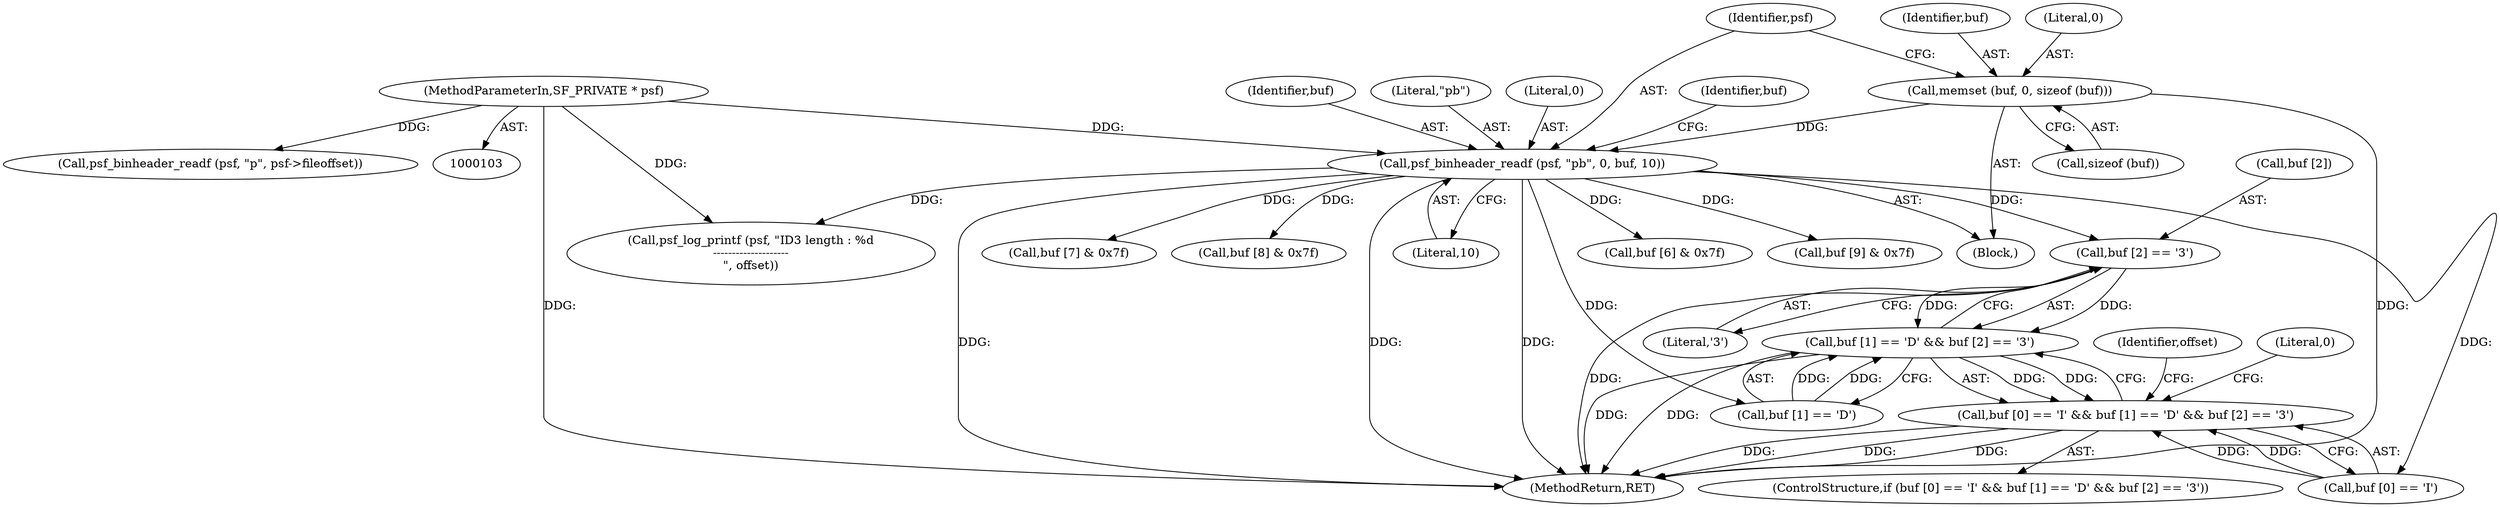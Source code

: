 digraph "0_libsndfile_f457b7b5ecfe91697ed01cfc825772c4d8de1236@array" {
"1000131" [label="(Call,buf [2] == '3')"];
"1000112" [label="(Call,psf_binheader_readf (psf, \"pb\", 0, buf, 10))"];
"1000104" [label="(MethodParameterIn,SF_PRIVATE * psf)"];
"1000107" [label="(Call,memset (buf, 0, sizeof (buf)))"];
"1000125" [label="(Call,buf [1] == 'D' && buf [2] == '3')"];
"1000119" [label="(Call,buf [0] == 'I' && buf [1] == 'D' && buf [2] == '3')"];
"1000140" [label="(Call,buf [6] & 0x7f)"];
"1000112" [label="(Call,psf_binheader_readf (psf, \"pb\", 0, buf, 10))"];
"1000122" [label="(Identifier,buf)"];
"1000139" [label="(Identifier,offset)"];
"1000113" [label="(Identifier,psf)"];
"1000116" [label="(Identifier,buf)"];
"1000114" [label="(Literal,\"pb\")"];
"1000126" [label="(Call,buf [1] == 'D')"];
"1000214" [label="(MethodReturn,RET)"];
"1000118" [label="(ControlStructure,if (buf [0] == 'I' && buf [1] == 'D' && buf [2] == '3'))"];
"1000125" [label="(Call,buf [1] == 'D' && buf [2] == '3')"];
"1000173" [label="(Call,buf [9] & 0x7f)"];
"1000213" [label="(Literal,0)"];
"1000107" [label="(Call,memset (buf, 0, sizeof (buf)))"];
"1000108" [label="(Identifier,buf)"];
"1000151" [label="(Call,buf [7] & 0x7f)"];
"1000109" [label="(Literal,0)"];
"1000110" [label="(Call,sizeof (buf))"];
"1000131" [label="(Call,buf [2] == '3')"];
"1000178" [label="(Call,psf_log_printf (psf, \"ID3 length : %d\n--------------------\n\", offset))"];
"1000115" [label="(Literal,0)"];
"1000162" [label="(Call,buf [8] & 0x7f)"];
"1000105" [label="(Block,)"];
"1000204" [label="(Call,psf_binheader_readf (psf, \"p\", psf->fileoffset))"];
"1000104" [label="(MethodParameterIn,SF_PRIVATE * psf)"];
"1000135" [label="(Literal,'3')"];
"1000132" [label="(Call,buf [2])"];
"1000117" [label="(Literal,10)"];
"1000120" [label="(Call,buf [0] == 'I')"];
"1000119" [label="(Call,buf [0] == 'I' && buf [1] == 'D' && buf [2] == '3')"];
"1000131" -> "1000125"  [label="AST: "];
"1000131" -> "1000135"  [label="CFG: "];
"1000132" -> "1000131"  [label="AST: "];
"1000135" -> "1000131"  [label="AST: "];
"1000125" -> "1000131"  [label="CFG: "];
"1000131" -> "1000214"  [label="DDG: "];
"1000131" -> "1000125"  [label="DDG: "];
"1000131" -> "1000125"  [label="DDG: "];
"1000112" -> "1000131"  [label="DDG: "];
"1000112" -> "1000105"  [label="AST: "];
"1000112" -> "1000117"  [label="CFG: "];
"1000113" -> "1000112"  [label="AST: "];
"1000114" -> "1000112"  [label="AST: "];
"1000115" -> "1000112"  [label="AST: "];
"1000116" -> "1000112"  [label="AST: "];
"1000117" -> "1000112"  [label="AST: "];
"1000122" -> "1000112"  [label="CFG: "];
"1000112" -> "1000214"  [label="DDG: "];
"1000112" -> "1000214"  [label="DDG: "];
"1000112" -> "1000214"  [label="DDG: "];
"1000104" -> "1000112"  [label="DDG: "];
"1000107" -> "1000112"  [label="DDG: "];
"1000112" -> "1000120"  [label="DDG: "];
"1000112" -> "1000126"  [label="DDG: "];
"1000112" -> "1000140"  [label="DDG: "];
"1000112" -> "1000151"  [label="DDG: "];
"1000112" -> "1000162"  [label="DDG: "];
"1000112" -> "1000173"  [label="DDG: "];
"1000112" -> "1000178"  [label="DDG: "];
"1000104" -> "1000103"  [label="AST: "];
"1000104" -> "1000214"  [label="DDG: "];
"1000104" -> "1000178"  [label="DDG: "];
"1000104" -> "1000204"  [label="DDG: "];
"1000107" -> "1000105"  [label="AST: "];
"1000107" -> "1000110"  [label="CFG: "];
"1000108" -> "1000107"  [label="AST: "];
"1000109" -> "1000107"  [label="AST: "];
"1000110" -> "1000107"  [label="AST: "];
"1000113" -> "1000107"  [label="CFG: "];
"1000107" -> "1000214"  [label="DDG: "];
"1000125" -> "1000119"  [label="AST: "];
"1000125" -> "1000126"  [label="CFG: "];
"1000126" -> "1000125"  [label="AST: "];
"1000119" -> "1000125"  [label="CFG: "];
"1000125" -> "1000214"  [label="DDG: "];
"1000125" -> "1000214"  [label="DDG: "];
"1000125" -> "1000119"  [label="DDG: "];
"1000125" -> "1000119"  [label="DDG: "];
"1000126" -> "1000125"  [label="DDG: "];
"1000126" -> "1000125"  [label="DDG: "];
"1000119" -> "1000118"  [label="AST: "];
"1000119" -> "1000120"  [label="CFG: "];
"1000120" -> "1000119"  [label="AST: "];
"1000139" -> "1000119"  [label="CFG: "];
"1000213" -> "1000119"  [label="CFG: "];
"1000119" -> "1000214"  [label="DDG: "];
"1000119" -> "1000214"  [label="DDG: "];
"1000119" -> "1000214"  [label="DDG: "];
"1000120" -> "1000119"  [label="DDG: "];
"1000120" -> "1000119"  [label="DDG: "];
}
